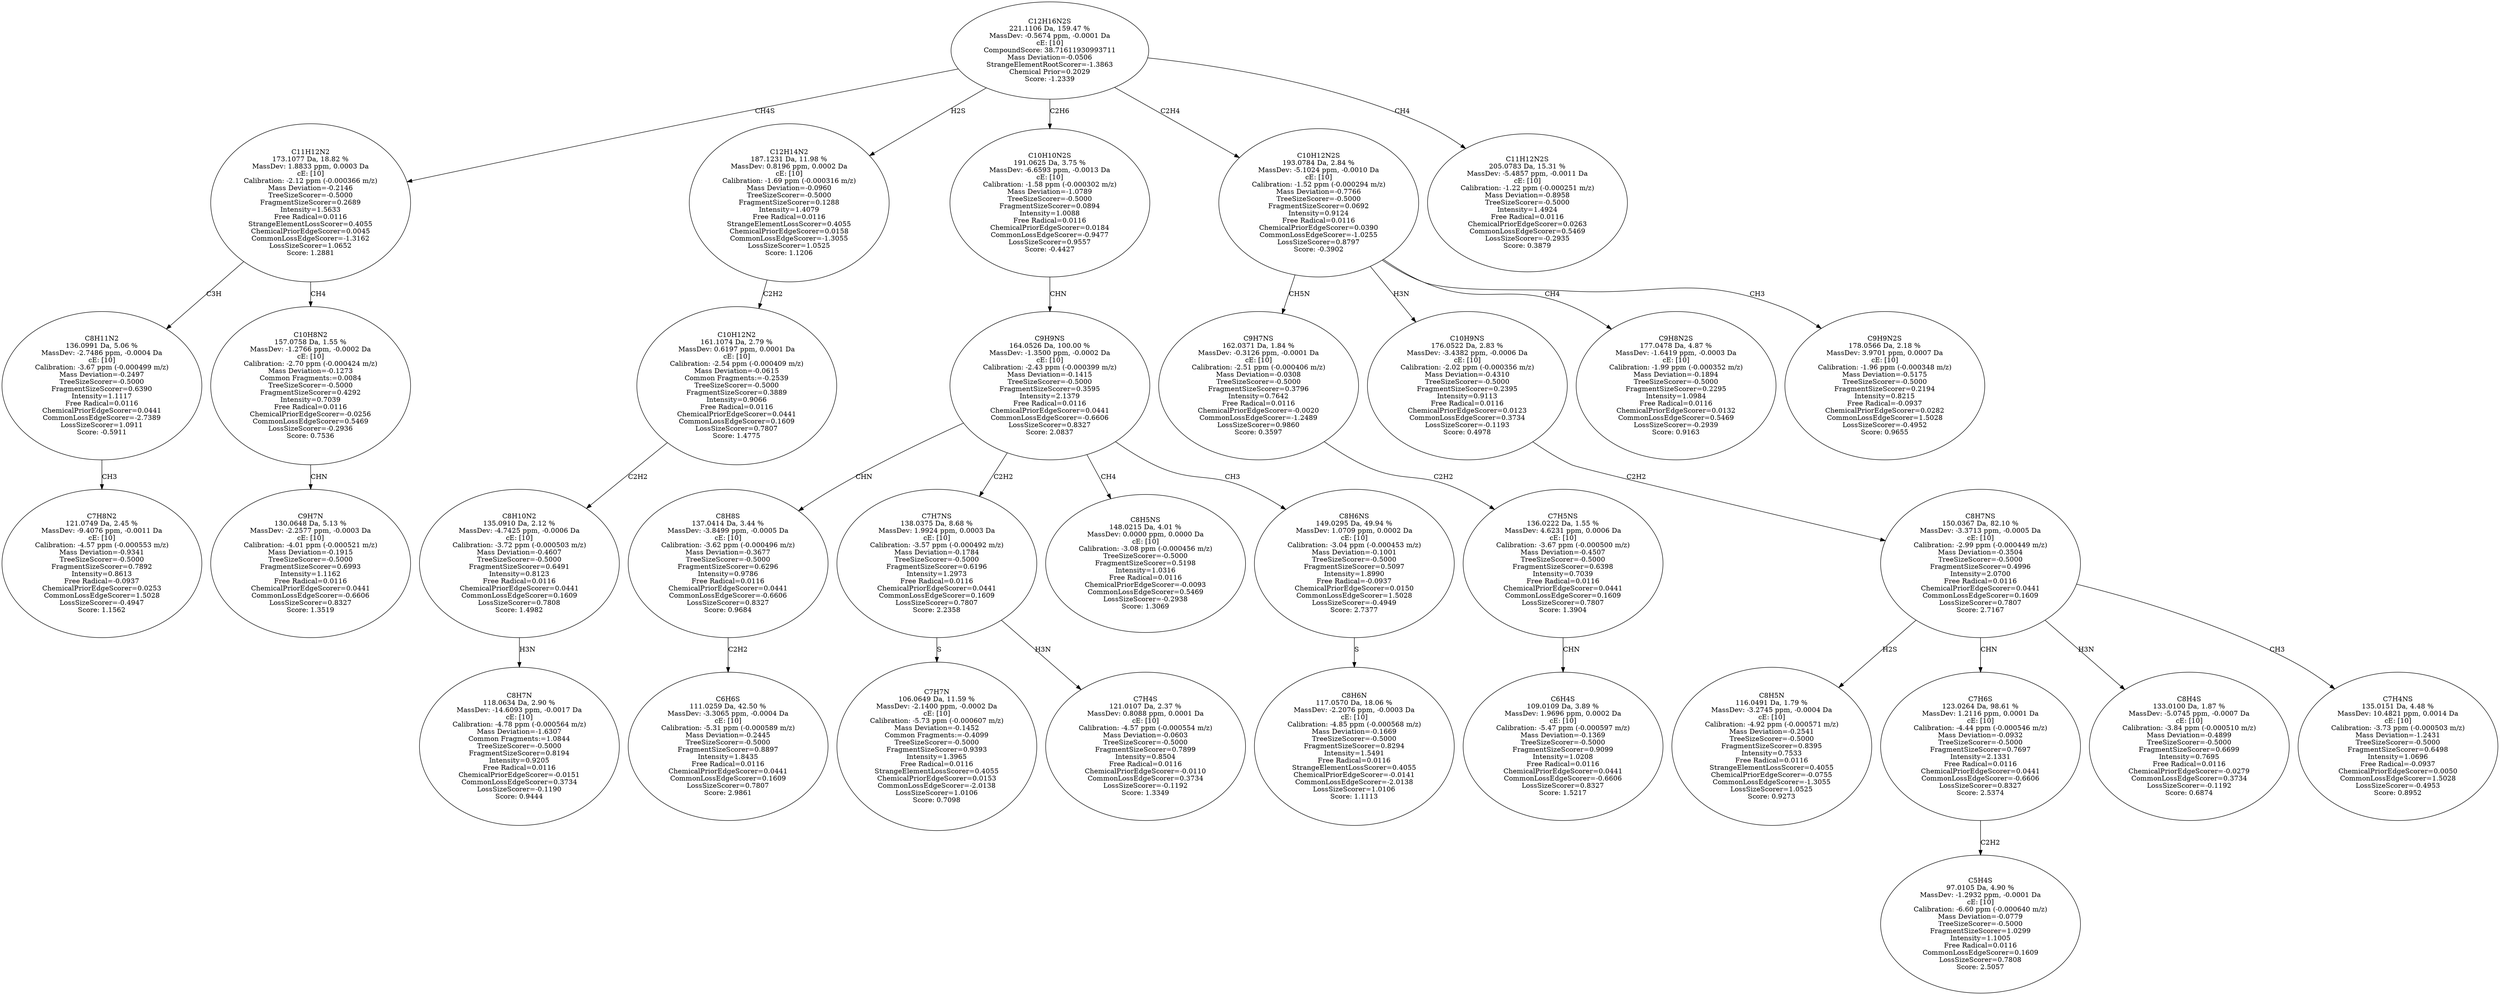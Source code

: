 strict digraph {
v1 [label="C7H8N2\n121.0749 Da, 2.45 %\nMassDev: -9.4076 ppm, -0.0011 Da\ncE: [10]\nCalibration: -4.57 ppm (-0.000553 m/z)\nMass Deviation=-0.9341\nTreeSizeScorer=-0.5000\nFragmentSizeScorer=0.7892\nIntensity=0.8613\nFree Radical=-0.0937\nChemicalPriorEdgeScorer=0.0253\nCommonLossEdgeScorer=1.5028\nLossSizeScorer=-0.4947\nScore: 1.1562"];
v2 [label="C8H11N2\n136.0991 Da, 5.06 %\nMassDev: -2.7486 ppm, -0.0004 Da\ncE: [10]\nCalibration: -3.67 ppm (-0.000499 m/z)\nMass Deviation=-0.2497\nTreeSizeScorer=-0.5000\nFragmentSizeScorer=0.6390\nIntensity=1.1117\nFree Radical=0.0116\nChemicalPriorEdgeScorer=0.0441\nCommonLossEdgeScorer=-2.7389\nLossSizeScorer=1.0911\nScore: -0.5911"];
v3 [label="C9H7N\n130.0648 Da, 5.13 %\nMassDev: -2.2577 ppm, -0.0003 Da\ncE: [10]\nCalibration: -4.01 ppm (-0.000521 m/z)\nMass Deviation=-0.1915\nTreeSizeScorer=-0.5000\nFragmentSizeScorer=0.6993\nIntensity=1.1162\nFree Radical=0.0116\nChemicalPriorEdgeScorer=0.0441\nCommonLossEdgeScorer=-0.6606\nLossSizeScorer=0.8327\nScore: 1.3519"];
v4 [label="C10H8N2\n157.0758 Da, 1.55 %\nMassDev: -1.2766 ppm, -0.0002 Da\ncE: [10]\nCalibration: -2.70 ppm (-0.000424 m/z)\nMass Deviation=-0.1273\nCommon Fragments:=0.0084\nTreeSizeScorer=-0.5000\nFragmentSizeScorer=0.4292\nIntensity=0.7039\nFree Radical=0.0116\nChemicalPriorEdgeScorer=-0.0256\nCommonLossEdgeScorer=0.5469\nLossSizeScorer=-0.2936\nScore: 0.7536"];
v5 [label="C11H12N2\n173.1077 Da, 18.82 %\nMassDev: 1.8833 ppm, 0.0003 Da\ncE: [10]\nCalibration: -2.12 ppm (-0.000366 m/z)\nMass Deviation=-0.2146\nTreeSizeScorer=-0.5000\nFragmentSizeScorer=0.2689\nIntensity=1.5633\nFree Radical=0.0116\nStrangeElementLossScorer=0.4055\nChemicalPriorEdgeScorer=0.0045\nCommonLossEdgeScorer=-1.3162\nLossSizeScorer=1.0652\nScore: 1.2881"];
v6 [label="C8H7N\n118.0634 Da, 2.90 %\nMassDev: -14.6093 ppm, -0.0017 Da\ncE: [10]\nCalibration: -4.78 ppm (-0.000564 m/z)\nMass Deviation=-1.6307\nCommon Fragments:=1.0844\nTreeSizeScorer=-0.5000\nFragmentSizeScorer=0.8194\nIntensity=0.9205\nFree Radical=0.0116\nChemicalPriorEdgeScorer=-0.0151\nCommonLossEdgeScorer=0.3734\nLossSizeScorer=-0.1190\nScore: 0.9444"];
v7 [label="C8H10N2\n135.0910 Da, 2.12 %\nMassDev: -4.7425 ppm, -0.0006 Da\ncE: [10]\nCalibration: -3.72 ppm (-0.000503 m/z)\nMass Deviation=-0.4607\nTreeSizeScorer=-0.5000\nFragmentSizeScorer=0.6491\nIntensity=0.8123\nFree Radical=0.0116\nChemicalPriorEdgeScorer=0.0441\nCommonLossEdgeScorer=0.1609\nLossSizeScorer=0.7808\nScore: 1.4982"];
v8 [label="C10H12N2\n161.1074 Da, 2.79 %\nMassDev: 0.6197 ppm, 0.0001 Da\ncE: [10]\nCalibration: -2.54 ppm (-0.000409 m/z)\nMass Deviation=-0.0615\nCommon Fragments:=-0.2539\nTreeSizeScorer=-0.5000\nFragmentSizeScorer=0.3889\nIntensity=0.9066\nFree Radical=0.0116\nChemicalPriorEdgeScorer=0.0441\nCommonLossEdgeScorer=0.1609\nLossSizeScorer=0.7807\nScore: 1.4775"];
v9 [label="C12H14N2\n187.1231 Da, 11.98 %\nMassDev: 0.8196 ppm, 0.0002 Da\ncE: [10]\nCalibration: -1.69 ppm (-0.000316 m/z)\nMass Deviation=-0.0960\nTreeSizeScorer=-0.5000\nFragmentSizeScorer=0.1288\nIntensity=1.4079\nFree Radical=0.0116\nStrangeElementLossScorer=0.4055\nChemicalPriorEdgeScorer=0.0158\nCommonLossEdgeScorer=-1.3055\nLossSizeScorer=1.0525\nScore: 1.1206"];
v10 [label="C6H6S\n111.0259 Da, 42.50 %\nMassDev: -3.3065 ppm, -0.0004 Da\ncE: [10]\nCalibration: -5.31 ppm (-0.000589 m/z)\nMass Deviation=-0.2445\nTreeSizeScorer=-0.5000\nFragmentSizeScorer=0.8897\nIntensity=1.8435\nFree Radical=0.0116\nChemicalPriorEdgeScorer=0.0441\nCommonLossEdgeScorer=0.1609\nLossSizeScorer=0.7807\nScore: 2.9861"];
v11 [label="C8H8S\n137.0414 Da, 3.44 %\nMassDev: -3.8499 ppm, -0.0005 Da\ncE: [10]\nCalibration: -3.62 ppm (-0.000496 m/z)\nMass Deviation=-0.3677\nTreeSizeScorer=-0.5000\nFragmentSizeScorer=0.6296\nIntensity=0.9786\nFree Radical=0.0116\nChemicalPriorEdgeScorer=0.0441\nCommonLossEdgeScorer=-0.6606\nLossSizeScorer=0.8327\nScore: 0.9684"];
v12 [label="C7H7N\n106.0649 Da, 11.59 %\nMassDev: -2.1400 ppm, -0.0002 Da\ncE: [10]\nCalibration: -5.73 ppm (-0.000607 m/z)\nMass Deviation=-0.1452\nCommon Fragments:=-0.4099\nTreeSizeScorer=-0.5000\nFragmentSizeScorer=0.9393\nIntensity=1.3965\nFree Radical=0.0116\nStrangeElementLossScorer=0.4055\nChemicalPriorEdgeScorer=0.0153\nCommonLossEdgeScorer=-2.0138\nLossSizeScorer=1.0106\nScore: 0.7098"];
v13 [label="C7H4S\n121.0107 Da, 2.37 %\nMassDev: 0.8088 ppm, 0.0001 Da\ncE: [10]\nCalibration: -4.57 ppm (-0.000554 m/z)\nMass Deviation=-0.0603\nTreeSizeScorer=-0.5000\nFragmentSizeScorer=0.7899\nIntensity=0.8504\nFree Radical=0.0116\nChemicalPriorEdgeScorer=-0.0110\nCommonLossEdgeScorer=0.3734\nLossSizeScorer=-0.1192\nScore: 1.3349"];
v14 [label="C7H7NS\n138.0375 Da, 8.68 %\nMassDev: 1.9924 ppm, 0.0003 Da\ncE: [10]\nCalibration: -3.57 ppm (-0.000492 m/z)\nMass Deviation=-0.1784\nTreeSizeScorer=-0.5000\nFragmentSizeScorer=0.6196\nIntensity=1.2973\nFree Radical=0.0116\nChemicalPriorEdgeScorer=0.0441\nCommonLossEdgeScorer=0.1609\nLossSizeScorer=0.7807\nScore: 2.2358"];
v15 [label="C8H5NS\n148.0215 Da, 4.01 %\nMassDev: 0.0000 ppm, 0.0000 Da\ncE: [10]\nCalibration: -3.08 ppm (-0.000456 m/z)\nTreeSizeScorer=-0.5000\nFragmentSizeScorer=0.5198\nIntensity=1.0316\nFree Radical=0.0116\nChemicalPriorEdgeScorer=-0.0093\nCommonLossEdgeScorer=0.5469\nLossSizeScorer=-0.2938\nScore: 1.3069"];
v16 [label="C8H6N\n117.0570 Da, 18.06 %\nMassDev: -2.2076 ppm, -0.0003 Da\ncE: [10]\nCalibration: -4.85 ppm (-0.000568 m/z)\nMass Deviation=-0.1669\nTreeSizeScorer=-0.5000\nFragmentSizeScorer=0.8294\nIntensity=1.5491\nFree Radical=0.0116\nStrangeElementLossScorer=0.4055\nChemicalPriorEdgeScorer=-0.0141\nCommonLossEdgeScorer=-2.0138\nLossSizeScorer=1.0106\nScore: 1.1113"];
v17 [label="C8H6NS\n149.0295 Da, 49.94 %\nMassDev: 1.0709 ppm, 0.0002 Da\ncE: [10]\nCalibration: -3.04 ppm (-0.000453 m/z)\nMass Deviation=-0.1001\nTreeSizeScorer=-0.5000\nFragmentSizeScorer=0.5097\nIntensity=1.8990\nFree Radical=-0.0937\nChemicalPriorEdgeScorer=0.0150\nCommonLossEdgeScorer=1.5028\nLossSizeScorer=-0.4949\nScore: 2.7377"];
v18 [label="C9H9NS\n164.0526 Da, 100.00 %\nMassDev: -1.3500 ppm, -0.0002 Da\ncE: [10]\nCalibration: -2.43 ppm (-0.000399 m/z)\nMass Deviation=-0.1415\nTreeSizeScorer=-0.5000\nFragmentSizeScorer=0.3595\nIntensity=2.1379\nFree Radical=0.0116\nChemicalPriorEdgeScorer=0.0441\nCommonLossEdgeScorer=-0.6606\nLossSizeScorer=0.8327\nScore: 2.0837"];
v19 [label="C10H10N2S\n191.0625 Da, 3.75 %\nMassDev: -6.6593 ppm, -0.0013 Da\ncE: [10]\nCalibration: -1.58 ppm (-0.000302 m/z)\nMass Deviation=-1.0789\nTreeSizeScorer=-0.5000\nFragmentSizeScorer=0.0894\nIntensity=1.0088\nFree Radical=0.0116\nChemicalPriorEdgeScorer=0.0184\nCommonLossEdgeScorer=-0.9477\nLossSizeScorer=0.9557\nScore: -0.4427"];
v20 [label="C6H4S\n109.0109 Da, 3.89 %\nMassDev: 1.9696 ppm, 0.0002 Da\ncE: [10]\nCalibration: -5.47 ppm (-0.000597 m/z)\nMass Deviation=-0.1369\nTreeSizeScorer=-0.5000\nFragmentSizeScorer=0.9099\nIntensity=1.0208\nFree Radical=0.0116\nChemicalPriorEdgeScorer=0.0441\nCommonLossEdgeScorer=-0.6606\nLossSizeScorer=0.8327\nScore: 1.5217"];
v21 [label="C7H5NS\n136.0222 Da, 1.55 %\nMassDev: 4.6231 ppm, 0.0006 Da\ncE: [10]\nCalibration: -3.67 ppm (-0.000500 m/z)\nMass Deviation=-0.4507\nTreeSizeScorer=-0.5000\nFragmentSizeScorer=0.6398\nIntensity=0.7039\nFree Radical=0.0116\nChemicalPriorEdgeScorer=0.0441\nCommonLossEdgeScorer=0.1609\nLossSizeScorer=0.7807\nScore: 1.3904"];
v22 [label="C9H7NS\n162.0371 Da, 1.84 %\nMassDev: -0.3126 ppm, -0.0001 Da\ncE: [10]\nCalibration: -2.51 ppm (-0.000406 m/z)\nMass Deviation=-0.0308\nTreeSizeScorer=-0.5000\nFragmentSizeScorer=0.3796\nIntensity=0.7642\nFree Radical=0.0116\nChemicalPriorEdgeScorer=-0.0020\nCommonLossEdgeScorer=-1.2489\nLossSizeScorer=0.9860\nScore: 0.3597"];
v23 [label="C8H5N\n116.0491 Da, 1.79 %\nMassDev: -3.2745 ppm, -0.0004 Da\ncE: [10]\nCalibration: -4.92 ppm (-0.000571 m/z)\nMass Deviation=-0.2541\nTreeSizeScorer=-0.5000\nFragmentSizeScorer=0.8395\nIntensity=0.7533\nFree Radical=0.0116\nStrangeElementLossScorer=0.4055\nChemicalPriorEdgeScorer=-0.0755\nCommonLossEdgeScorer=-1.3055\nLossSizeScorer=1.0525\nScore: 0.9273"];
v24 [label="C5H4S\n97.0105 Da, 4.90 %\nMassDev: -1.2932 ppm, -0.0001 Da\ncE: [10]\nCalibration: -6.60 ppm (-0.000640 m/z)\nMass Deviation=-0.0779\nTreeSizeScorer=-0.5000\nFragmentSizeScorer=1.0299\nIntensity=1.1005\nFree Radical=0.0116\nCommonLossEdgeScorer=0.1609\nLossSizeScorer=0.7808\nScore: 2.5057"];
v25 [label="C7H6S\n123.0264 Da, 98.61 %\nMassDev: 1.2116 ppm, 0.0001 Da\ncE: [10]\nCalibration: -4.44 ppm (-0.000546 m/z)\nMass Deviation=-0.0932\nTreeSizeScorer=-0.5000\nFragmentSizeScorer=0.7697\nIntensity=2.1331\nFree Radical=0.0116\nChemicalPriorEdgeScorer=0.0441\nCommonLossEdgeScorer=-0.6606\nLossSizeScorer=0.8327\nScore: 2.5374"];
v26 [label="C8H4S\n133.0100 Da, 1.87 %\nMassDev: -5.0745 ppm, -0.0007 Da\ncE: [10]\nCalibration: -3.84 ppm (-0.000510 m/z)\nMass Deviation=-0.4899\nTreeSizeScorer=-0.5000\nFragmentSizeScorer=0.6699\nIntensity=0.7695\nFree Radical=0.0116\nChemicalPriorEdgeScorer=-0.0279\nCommonLossEdgeScorer=0.3734\nLossSizeScorer=-0.1192\nScore: 0.6874"];
v27 [label="C7H4NS\n135.0151 Da, 4.48 %\nMassDev: 10.4821 ppm, 0.0014 Da\ncE: [10]\nCalibration: -3.73 ppm (-0.000503 m/z)\nMass Deviation=-1.2431\nTreeSizeScorer=-0.5000\nFragmentSizeScorer=0.6498\nIntensity=1.0696\nFree Radical=-0.0937\nChemicalPriorEdgeScorer=0.0050\nCommonLossEdgeScorer=1.5028\nLossSizeScorer=-0.4953\nScore: 0.8952"];
v28 [label="C8H7NS\n150.0367 Da, 82.10 %\nMassDev: -3.3713 ppm, -0.0005 Da\ncE: [10]\nCalibration: -2.99 ppm (-0.000449 m/z)\nMass Deviation=-0.3504\nTreeSizeScorer=-0.5000\nFragmentSizeScorer=0.4996\nIntensity=2.0700\nFree Radical=0.0116\nChemicalPriorEdgeScorer=0.0441\nCommonLossEdgeScorer=0.1609\nLossSizeScorer=0.7807\nScore: 2.7167"];
v29 [label="C10H9NS\n176.0522 Da, 2.83 %\nMassDev: -3.4382 ppm, -0.0006 Da\ncE: [10]\nCalibration: -2.02 ppm (-0.000356 m/z)\nMass Deviation=-0.4310\nTreeSizeScorer=-0.5000\nFragmentSizeScorer=0.2395\nIntensity=0.9113\nFree Radical=0.0116\nChemicalPriorEdgeScorer=0.0123\nCommonLossEdgeScorer=0.3734\nLossSizeScorer=-0.1193\nScore: 0.4978"];
v30 [label="C9H8N2S\n177.0478 Da, 4.87 %\nMassDev: -1.6419 ppm, -0.0003 Da\ncE: [10]\nCalibration: -1.99 ppm (-0.000352 m/z)\nMass Deviation=-0.1894\nTreeSizeScorer=-0.5000\nFragmentSizeScorer=0.2295\nIntensity=1.0984\nFree Radical=0.0116\nChemicalPriorEdgeScorer=0.0132\nCommonLossEdgeScorer=0.5469\nLossSizeScorer=-0.2939\nScore: 0.9163"];
v31 [label="C9H9N2S\n178.0566 Da, 2.18 %\nMassDev: 3.9701 ppm, 0.0007 Da\ncE: [10]\nCalibration: -1.96 ppm (-0.000348 m/z)\nMass Deviation=-0.5175\nTreeSizeScorer=-0.5000\nFragmentSizeScorer=0.2194\nIntensity=0.8215\nFree Radical=-0.0937\nChemicalPriorEdgeScorer=0.0282\nCommonLossEdgeScorer=1.5028\nLossSizeScorer=-0.4952\nScore: 0.9655"];
v32 [label="C10H12N2S\n193.0784 Da, 2.84 %\nMassDev: -5.1024 ppm, -0.0010 Da\ncE: [10]\nCalibration: -1.52 ppm (-0.000294 m/z)\nMass Deviation=-0.7766\nTreeSizeScorer=-0.5000\nFragmentSizeScorer=0.0692\nIntensity=0.9124\nFree Radical=0.0116\nChemicalPriorEdgeScorer=0.0390\nCommonLossEdgeScorer=-1.0255\nLossSizeScorer=0.8797\nScore: -0.3902"];
v33 [label="C11H12N2S\n205.0783 Da, 15.31 %\nMassDev: -5.4857 ppm, -0.0011 Da\ncE: [10]\nCalibration: -1.22 ppm (-0.000251 m/z)\nMass Deviation=-0.8958\nTreeSizeScorer=-0.5000\nIntensity=1.4924\nFree Radical=0.0116\nChemicalPriorEdgeScorer=0.0263\nCommonLossEdgeScorer=0.5469\nLossSizeScorer=-0.2935\nScore: 0.3879"];
v34 [label="C12H16N2S\n221.1106 Da, 159.47 %\nMassDev: -0.5674 ppm, -0.0001 Da\ncE: [10]\nCompoundScore: 38.71611930993711\nMass Deviation=-0.0506\nStrangeElementRootScorer=-1.3863\nChemical Prior=0.2029\nScore: -1.2339"];
v2 -> v1 [label="CH3"];
v5 -> v2 [label="C3H"];
v4 -> v3 [label="CHN"];
v5 -> v4 [label="CH4"];
v34 -> v5 [label="CH4S"];
v7 -> v6 [label="H3N"];
v8 -> v7 [label="C2H2"];
v9 -> v8 [label="C2H2"];
v34 -> v9 [label="H2S"];
v11 -> v10 [label="C2H2"];
v18 -> v11 [label="CHN"];
v14 -> v12 [label="S"];
v14 -> v13 [label="H3N"];
v18 -> v14 [label="C2H2"];
v18 -> v15 [label="CH4"];
v17 -> v16 [label="S"];
v18 -> v17 [label="CH3"];
v19 -> v18 [label="CHN"];
v34 -> v19 [label="C2H6"];
v21 -> v20 [label="CHN"];
v22 -> v21 [label="C2H2"];
v32 -> v22 [label="CH5N"];
v28 -> v23 [label="H2S"];
v25 -> v24 [label="C2H2"];
v28 -> v25 [label="CHN"];
v28 -> v26 [label="H3N"];
v28 -> v27 [label="CH3"];
v29 -> v28 [label="C2H2"];
v32 -> v29 [label="H3N"];
v32 -> v30 [label="CH4"];
v32 -> v31 [label="CH3"];
v34 -> v32 [label="C2H4"];
v34 -> v33 [label="CH4"];
}